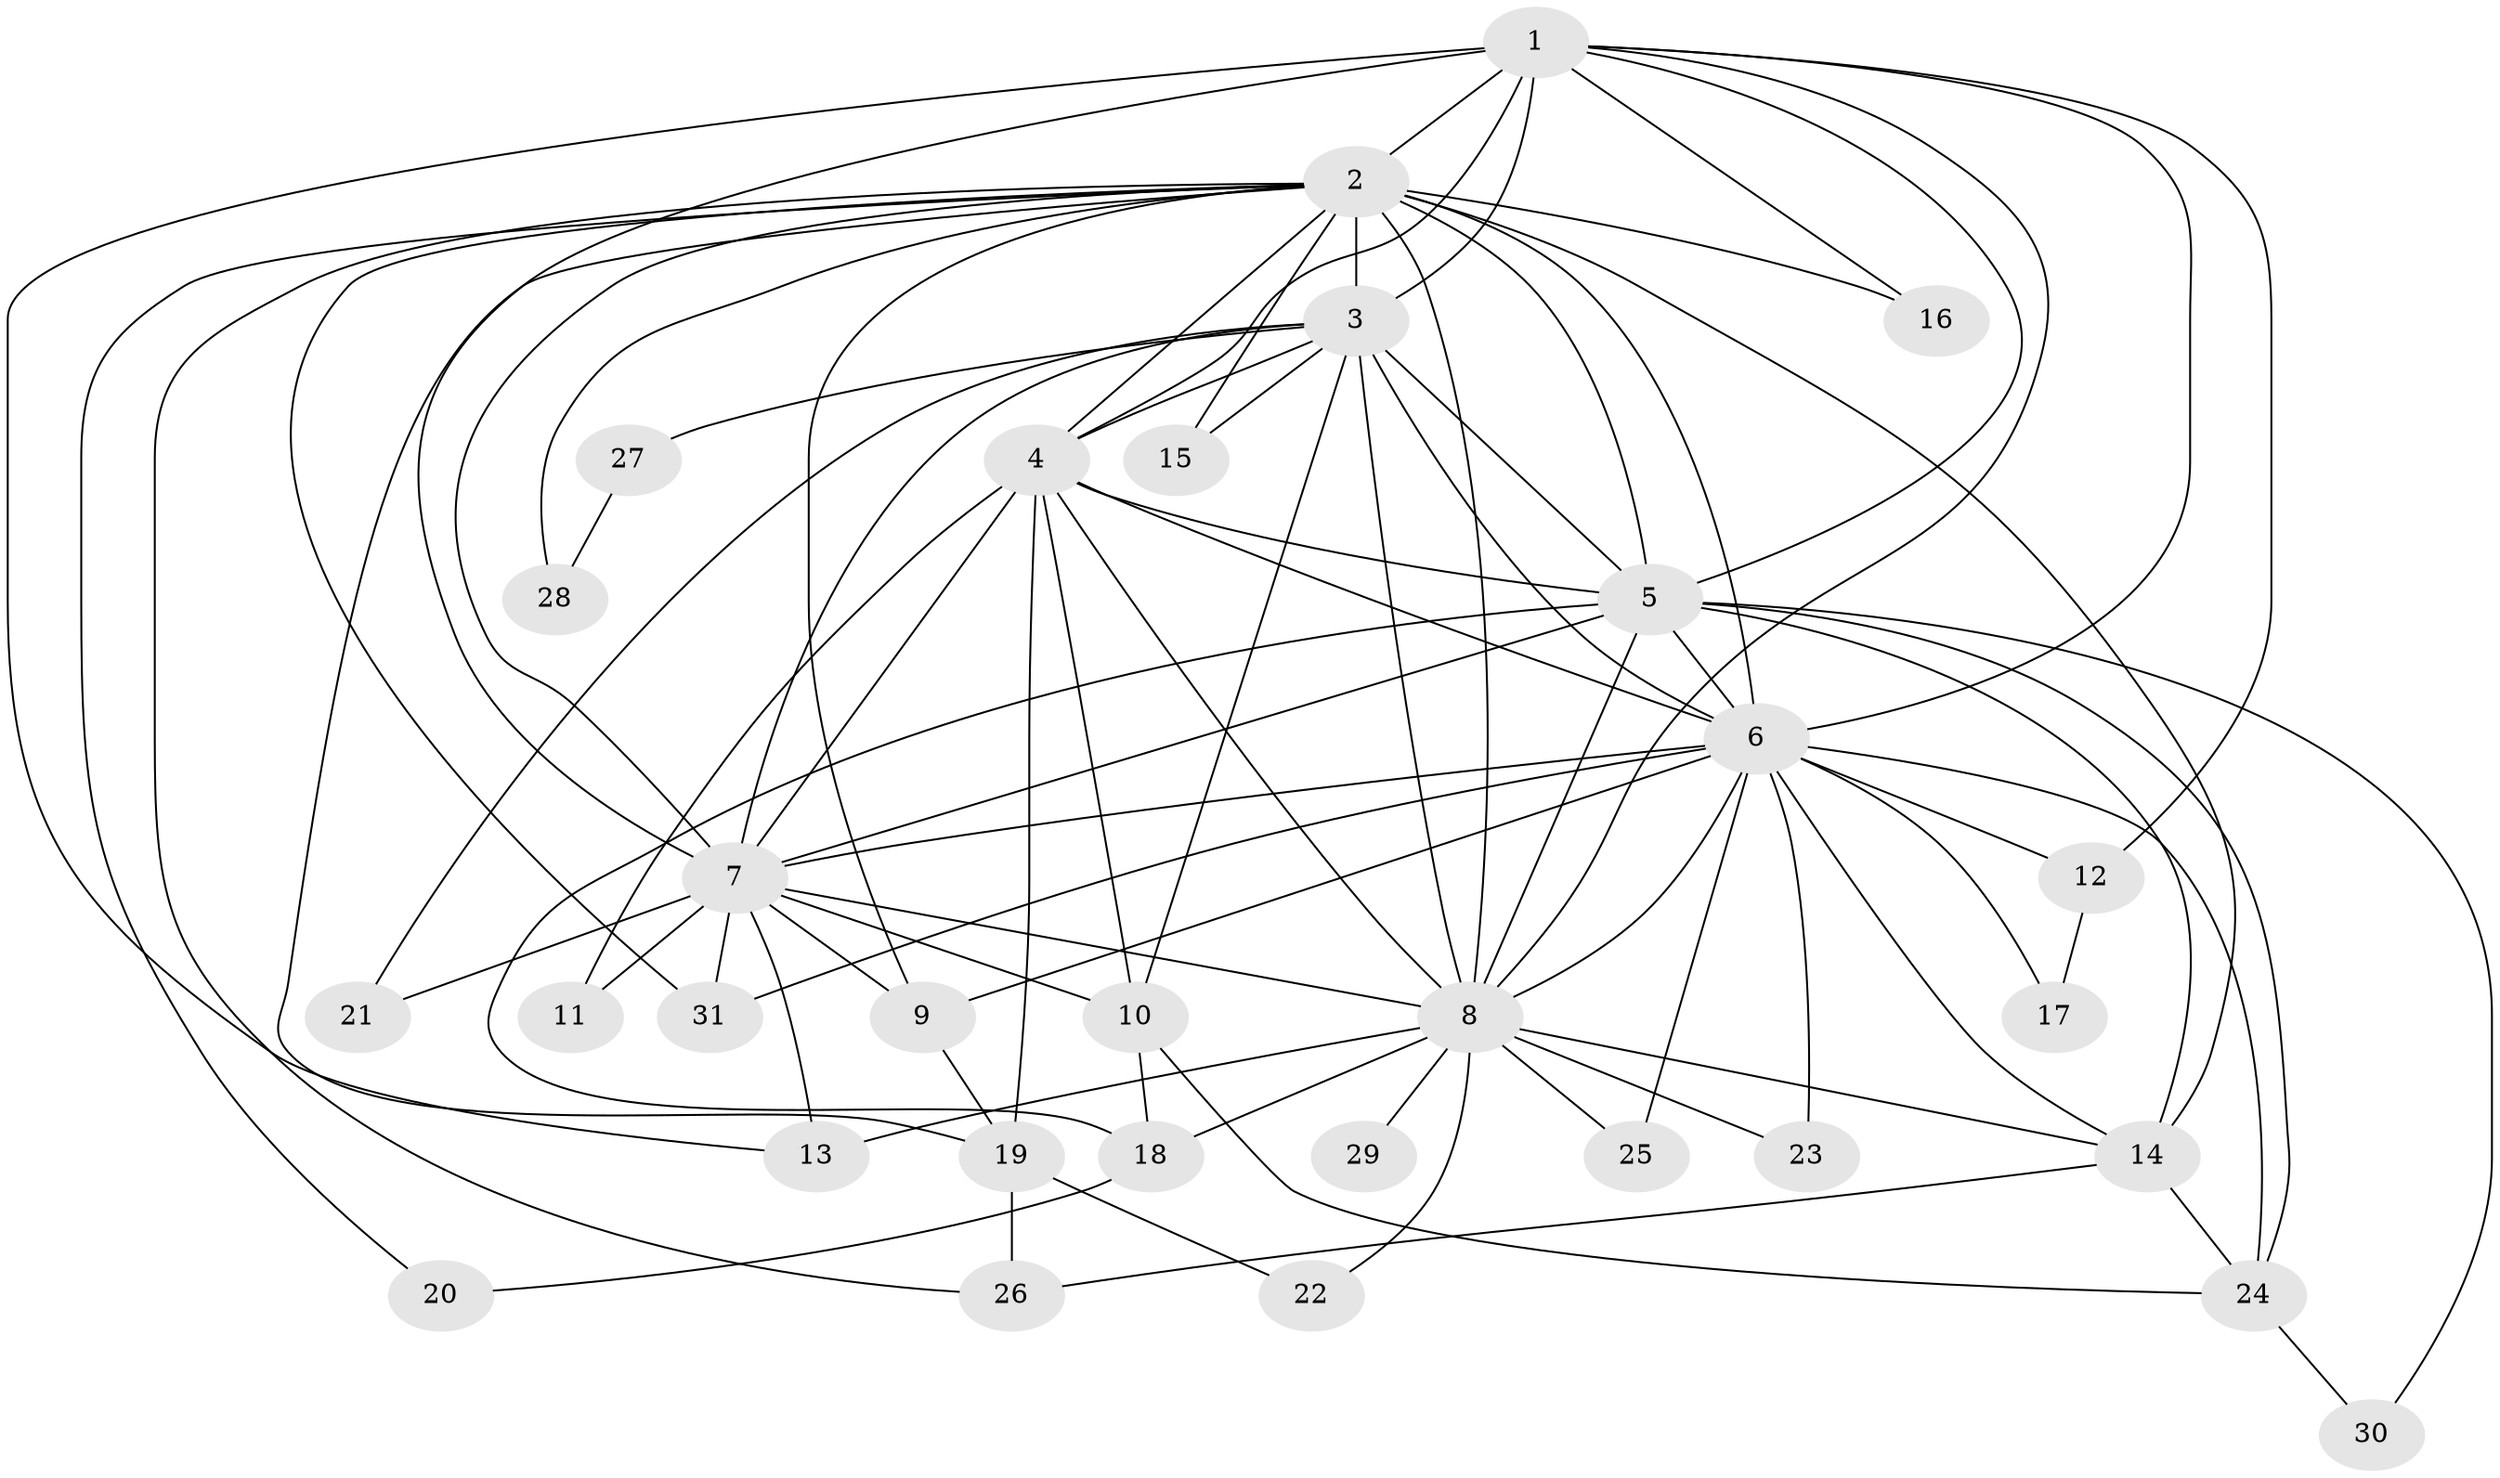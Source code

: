 // original degree distribution, {13: 0.06557377049180328, 19: 0.01639344262295082, 17: 0.01639344262295082, 18: 0.03278688524590164, 21: 0.01639344262295082, 20: 0.01639344262295082, 2: 0.5245901639344263, 5: 0.03278688524590164, 3: 0.21311475409836064, 4: 0.06557377049180328}
// Generated by graph-tools (version 1.1) at 2025/49/03/04/25 22:49:32]
// undirected, 31 vertices, 83 edges
graph export_dot {
  node [color=gray90,style=filled];
  1;
  2;
  3;
  4;
  5;
  6;
  7;
  8;
  9;
  10;
  11;
  12;
  13;
  14;
  15;
  16;
  17;
  18;
  19;
  20;
  21;
  22;
  23;
  24;
  25;
  26;
  27;
  28;
  29;
  30;
  31;
  1 -- 2 [weight=2.0];
  1 -- 3 [weight=1.0];
  1 -- 4 [weight=1.0];
  1 -- 5 [weight=2.0];
  1 -- 6 [weight=1.0];
  1 -- 7 [weight=2.0];
  1 -- 8 [weight=1.0];
  1 -- 12 [weight=1.0];
  1 -- 13 [weight=1.0];
  1 -- 16 [weight=1.0];
  2 -- 3 [weight=2.0];
  2 -- 4 [weight=2.0];
  2 -- 5 [weight=4.0];
  2 -- 6 [weight=3.0];
  2 -- 7 [weight=2.0];
  2 -- 8 [weight=2.0];
  2 -- 9 [weight=1.0];
  2 -- 14 [weight=2.0];
  2 -- 15 [weight=1.0];
  2 -- 16 [weight=2.0];
  2 -- 19 [weight=1.0];
  2 -- 20 [weight=1.0];
  2 -- 26 [weight=1.0];
  2 -- 28 [weight=1.0];
  2 -- 31 [weight=1.0];
  3 -- 4 [weight=1.0];
  3 -- 5 [weight=2.0];
  3 -- 6 [weight=1.0];
  3 -- 7 [weight=1.0];
  3 -- 8 [weight=2.0];
  3 -- 10 [weight=1.0];
  3 -- 15 [weight=2.0];
  3 -- 21 [weight=2.0];
  3 -- 27 [weight=1.0];
  4 -- 5 [weight=3.0];
  4 -- 6 [weight=1.0];
  4 -- 7 [weight=1.0];
  4 -- 8 [weight=2.0];
  4 -- 10 [weight=1.0];
  4 -- 11 [weight=1.0];
  4 -- 19 [weight=4.0];
  5 -- 6 [weight=2.0];
  5 -- 7 [weight=3.0];
  5 -- 8 [weight=2.0];
  5 -- 14 [weight=1.0];
  5 -- 18 [weight=1.0];
  5 -- 24 [weight=1.0];
  5 -- 30 [weight=1.0];
  6 -- 7 [weight=1.0];
  6 -- 8 [weight=1.0];
  6 -- 9 [weight=1.0];
  6 -- 12 [weight=1.0];
  6 -- 14 [weight=1.0];
  6 -- 17 [weight=1.0];
  6 -- 23 [weight=1.0];
  6 -- 24 [weight=1.0];
  6 -- 25 [weight=1.0];
  6 -- 31 [weight=1.0];
  7 -- 8 [weight=1.0];
  7 -- 9 [weight=1.0];
  7 -- 10 [weight=3.0];
  7 -- 11 [weight=1.0];
  7 -- 13 [weight=1.0];
  7 -- 21 [weight=2.0];
  7 -- 31 [weight=1.0];
  8 -- 13 [weight=1.0];
  8 -- 14 [weight=1.0];
  8 -- 18 [weight=1.0];
  8 -- 22 [weight=2.0];
  8 -- 23 [weight=1.0];
  8 -- 25 [weight=1.0];
  8 -- 29 [weight=1.0];
  9 -- 19 [weight=2.0];
  10 -- 18 [weight=1.0];
  10 -- 24 [weight=1.0];
  12 -- 17 [weight=1.0];
  14 -- 24 [weight=1.0];
  14 -- 26 [weight=1.0];
  18 -- 20 [weight=1.0];
  19 -- 22 [weight=2.0];
  19 -- 26 [weight=1.0];
  24 -- 30 [weight=1.0];
  27 -- 28 [weight=1.0];
}
